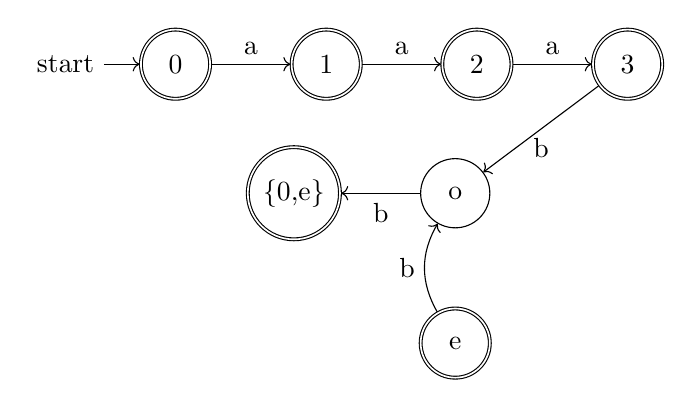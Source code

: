 \begin{tikzpicture}
    \node[state,initial,accepting]     (0)                   {0};
    \node[state,accepting]   (1)    [right=of 0]   {1};
    \node[state,accepting]   (2)    [right=of 1]   {2};
    \node[state,accepting]   (3)    [right=of 2]   {3};
    \node[state]             (odd)  [below right=of 1]   {o};
    \node[state,accepting]   (even) [below=of odd] {e};
    \node[state,accepting]   (0e) [left=of odd] {$\{$0,e$\}$};

    \path[->]
        (0)    edge node [above] {a} (1)
        (1)    edge node [above] {a} (2)
        (2)    edge node [above] {a} (3)
        (3)    edge node [below] {b} (odd)
        (odd)  edge node [below] {b} (0e)
        (even) edge [bend left]  node [left] {b} (odd);
\end{tikzpicture}
